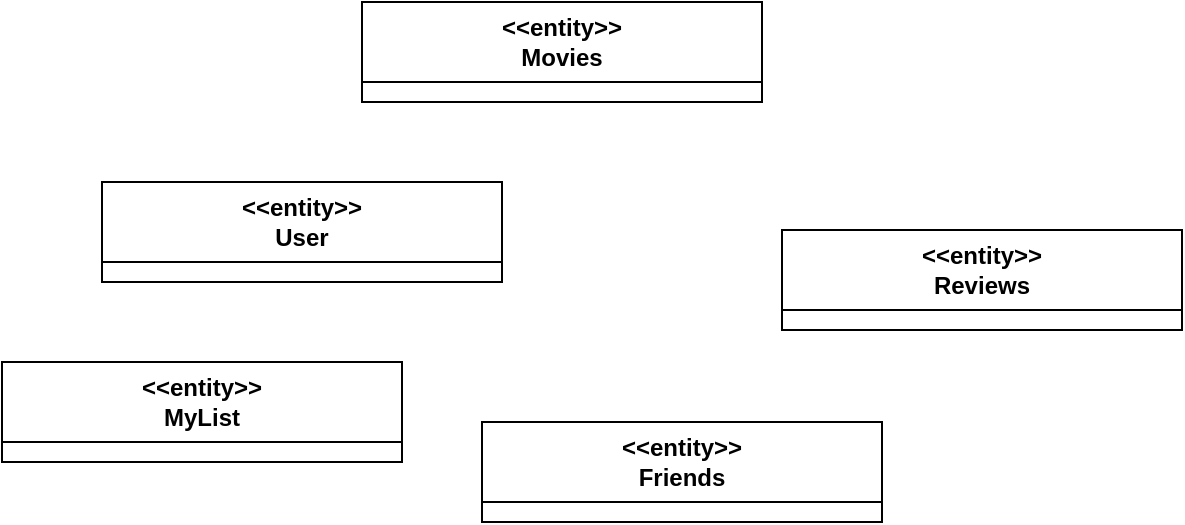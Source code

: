 <mxfile version="22.1.8" type="github">
  <diagram name="Page-1" id="U44AKlqPYRK6XK5reMsL">
    <mxGraphModel dx="862" dy="388" grid="1" gridSize="10" guides="1" tooltips="1" connect="1" arrows="1" fold="1" page="1" pageScale="1" pageWidth="1169" pageHeight="827" math="0" shadow="0">
      <root>
        <mxCell id="0" />
        <mxCell id="1" parent="0" />
        <mxCell id="hbKF5pfbyNxAoD32uOXb-1" value="&amp;lt;&amp;lt;entity&amp;gt;&amp;gt;&lt;br&gt;Movies" style="swimlane;whiteSpace=wrap;html=1;startSize=40;" vertex="1" parent="1">
          <mxGeometry x="550" y="250" width="200" height="50" as="geometry" />
        </mxCell>
        <mxCell id="hbKF5pfbyNxAoD32uOXb-2" value="&amp;lt;&amp;lt;entity&amp;gt;&amp;gt;&lt;br&gt;User" style="swimlane;whiteSpace=wrap;html=1;startSize=40;" vertex="1" parent="1">
          <mxGeometry x="420" y="340" width="200" height="50" as="geometry" />
        </mxCell>
        <mxCell id="hbKF5pfbyNxAoD32uOXb-3" value="&amp;lt;&amp;lt;entity&amp;gt;&amp;gt;&lt;br&gt;Reviews" style="swimlane;whiteSpace=wrap;html=1;startSize=40;" vertex="1" parent="1">
          <mxGeometry x="760" y="364" width="200" height="50" as="geometry" />
        </mxCell>
        <mxCell id="hbKF5pfbyNxAoD32uOXb-4" value="&amp;lt;&amp;lt;entity&amp;gt;&amp;gt;&lt;br&gt;MyList" style="swimlane;whiteSpace=wrap;html=1;startSize=40;" vertex="1" parent="1">
          <mxGeometry x="370" y="430" width="200" height="50" as="geometry" />
        </mxCell>
        <mxCell id="hbKF5pfbyNxAoD32uOXb-5" value="&amp;lt;&amp;lt;entity&amp;gt;&amp;gt;&lt;br&gt;Friends" style="swimlane;whiteSpace=wrap;html=1;startSize=40;" vertex="1" parent="1">
          <mxGeometry x="610" y="460" width="200" height="50" as="geometry" />
        </mxCell>
      </root>
    </mxGraphModel>
  </diagram>
</mxfile>
